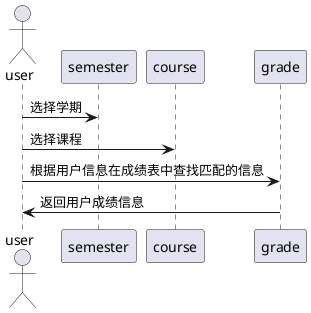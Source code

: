 @startuml
actor user


user -> semester :选择学期
user -> course :选择课程
user -> grade:根据用户信息在成绩表中查找匹配的信息
grade -> user:返回用户成绩信息


@enduml
